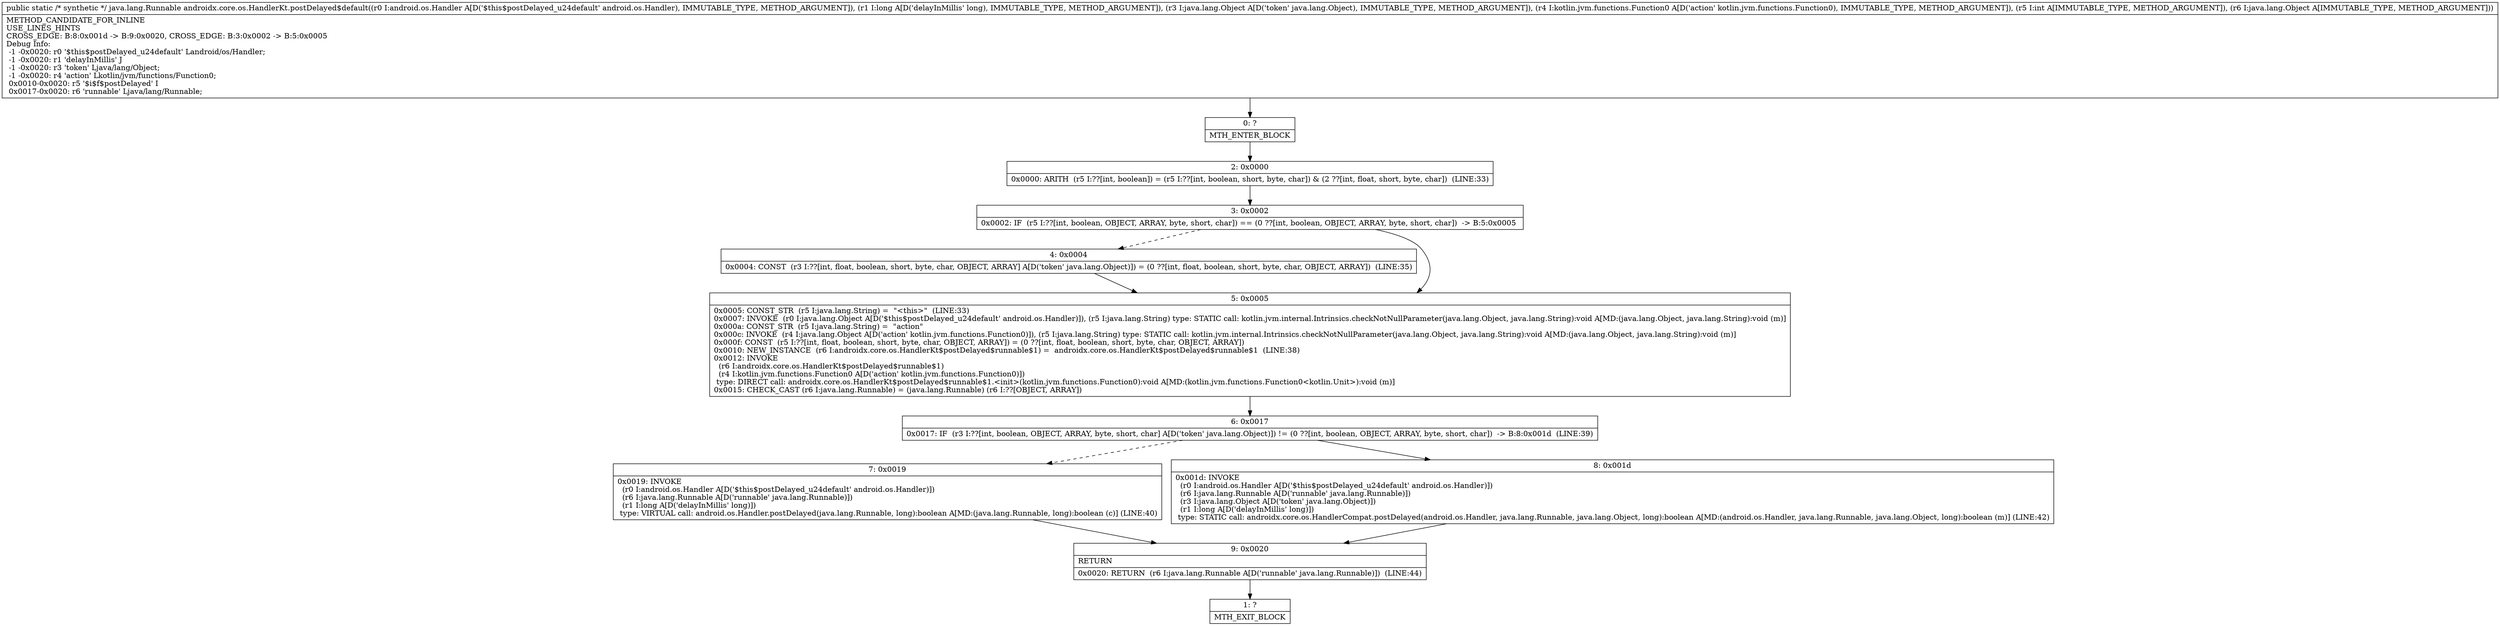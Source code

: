 digraph "CFG forandroidx.core.os.HandlerKt.postDelayed$default(Landroid\/os\/Handler;JLjava\/lang\/Object;Lkotlin\/jvm\/functions\/Function0;ILjava\/lang\/Object;)Ljava\/lang\/Runnable;" {
Node_0 [shape=record,label="{0\:\ ?|MTH_ENTER_BLOCK\l}"];
Node_2 [shape=record,label="{2\:\ 0x0000|0x0000: ARITH  (r5 I:??[int, boolean]) = (r5 I:??[int, boolean, short, byte, char]) & (2 ??[int, float, short, byte, char])  (LINE:33)\l}"];
Node_3 [shape=record,label="{3\:\ 0x0002|0x0002: IF  (r5 I:??[int, boolean, OBJECT, ARRAY, byte, short, char]) == (0 ??[int, boolean, OBJECT, ARRAY, byte, short, char])  \-\> B:5:0x0005 \l}"];
Node_4 [shape=record,label="{4\:\ 0x0004|0x0004: CONST  (r3 I:??[int, float, boolean, short, byte, char, OBJECT, ARRAY] A[D('token' java.lang.Object)]) = (0 ??[int, float, boolean, short, byte, char, OBJECT, ARRAY])  (LINE:35)\l}"];
Node_5 [shape=record,label="{5\:\ 0x0005|0x0005: CONST_STR  (r5 I:java.lang.String) =  \"\<this\>\"  (LINE:33)\l0x0007: INVOKE  (r0 I:java.lang.Object A[D('$this$postDelayed_u24default' android.os.Handler)]), (r5 I:java.lang.String) type: STATIC call: kotlin.jvm.internal.Intrinsics.checkNotNullParameter(java.lang.Object, java.lang.String):void A[MD:(java.lang.Object, java.lang.String):void (m)]\l0x000a: CONST_STR  (r5 I:java.lang.String) =  \"action\" \l0x000c: INVOKE  (r4 I:java.lang.Object A[D('action' kotlin.jvm.functions.Function0)]), (r5 I:java.lang.String) type: STATIC call: kotlin.jvm.internal.Intrinsics.checkNotNullParameter(java.lang.Object, java.lang.String):void A[MD:(java.lang.Object, java.lang.String):void (m)]\l0x000f: CONST  (r5 I:??[int, float, boolean, short, byte, char, OBJECT, ARRAY]) = (0 ??[int, float, boolean, short, byte, char, OBJECT, ARRAY]) \l0x0010: NEW_INSTANCE  (r6 I:androidx.core.os.HandlerKt$postDelayed$runnable$1) =  androidx.core.os.HandlerKt$postDelayed$runnable$1  (LINE:38)\l0x0012: INVOKE  \l  (r6 I:androidx.core.os.HandlerKt$postDelayed$runnable$1)\l  (r4 I:kotlin.jvm.functions.Function0 A[D('action' kotlin.jvm.functions.Function0)])\l type: DIRECT call: androidx.core.os.HandlerKt$postDelayed$runnable$1.\<init\>(kotlin.jvm.functions.Function0):void A[MD:(kotlin.jvm.functions.Function0\<kotlin.Unit\>):void (m)]\l0x0015: CHECK_CAST (r6 I:java.lang.Runnable) = (java.lang.Runnable) (r6 I:??[OBJECT, ARRAY]) \l}"];
Node_6 [shape=record,label="{6\:\ 0x0017|0x0017: IF  (r3 I:??[int, boolean, OBJECT, ARRAY, byte, short, char] A[D('token' java.lang.Object)]) != (0 ??[int, boolean, OBJECT, ARRAY, byte, short, char])  \-\> B:8:0x001d  (LINE:39)\l}"];
Node_7 [shape=record,label="{7\:\ 0x0019|0x0019: INVOKE  \l  (r0 I:android.os.Handler A[D('$this$postDelayed_u24default' android.os.Handler)])\l  (r6 I:java.lang.Runnable A[D('runnable' java.lang.Runnable)])\l  (r1 I:long A[D('delayInMillis' long)])\l type: VIRTUAL call: android.os.Handler.postDelayed(java.lang.Runnable, long):boolean A[MD:(java.lang.Runnable, long):boolean (c)] (LINE:40)\l}"];
Node_9 [shape=record,label="{9\:\ 0x0020|RETURN\l|0x0020: RETURN  (r6 I:java.lang.Runnable A[D('runnable' java.lang.Runnable)])  (LINE:44)\l}"];
Node_1 [shape=record,label="{1\:\ ?|MTH_EXIT_BLOCK\l}"];
Node_8 [shape=record,label="{8\:\ 0x001d|0x001d: INVOKE  \l  (r0 I:android.os.Handler A[D('$this$postDelayed_u24default' android.os.Handler)])\l  (r6 I:java.lang.Runnable A[D('runnable' java.lang.Runnable)])\l  (r3 I:java.lang.Object A[D('token' java.lang.Object)])\l  (r1 I:long A[D('delayInMillis' long)])\l type: STATIC call: androidx.core.os.HandlerCompat.postDelayed(android.os.Handler, java.lang.Runnable, java.lang.Object, long):boolean A[MD:(android.os.Handler, java.lang.Runnable, java.lang.Object, long):boolean (m)] (LINE:42)\l}"];
MethodNode[shape=record,label="{public static \/* synthetic *\/ java.lang.Runnable androidx.core.os.HandlerKt.postDelayed$default((r0 I:android.os.Handler A[D('$this$postDelayed_u24default' android.os.Handler), IMMUTABLE_TYPE, METHOD_ARGUMENT]), (r1 I:long A[D('delayInMillis' long), IMMUTABLE_TYPE, METHOD_ARGUMENT]), (r3 I:java.lang.Object A[D('token' java.lang.Object), IMMUTABLE_TYPE, METHOD_ARGUMENT]), (r4 I:kotlin.jvm.functions.Function0 A[D('action' kotlin.jvm.functions.Function0), IMMUTABLE_TYPE, METHOD_ARGUMENT]), (r5 I:int A[IMMUTABLE_TYPE, METHOD_ARGUMENT]), (r6 I:java.lang.Object A[IMMUTABLE_TYPE, METHOD_ARGUMENT]))  | METHOD_CANDIDATE_FOR_INLINE\lUSE_LINES_HINTS\lCROSS_EDGE: B:8:0x001d \-\> B:9:0x0020, CROSS_EDGE: B:3:0x0002 \-\> B:5:0x0005\lDebug Info:\l  \-1 \-0x0020: r0 '$this$postDelayed_u24default' Landroid\/os\/Handler;\l  \-1 \-0x0020: r1 'delayInMillis' J\l  \-1 \-0x0020: r3 'token' Ljava\/lang\/Object;\l  \-1 \-0x0020: r4 'action' Lkotlin\/jvm\/functions\/Function0;\l  0x0010\-0x0020: r5 '$i$f$postDelayed' I\l  0x0017\-0x0020: r6 'runnable' Ljava\/lang\/Runnable;\l}"];
MethodNode -> Node_0;Node_0 -> Node_2;
Node_2 -> Node_3;
Node_3 -> Node_4[style=dashed];
Node_3 -> Node_5;
Node_4 -> Node_5;
Node_5 -> Node_6;
Node_6 -> Node_7[style=dashed];
Node_6 -> Node_8;
Node_7 -> Node_9;
Node_9 -> Node_1;
Node_8 -> Node_9;
}

